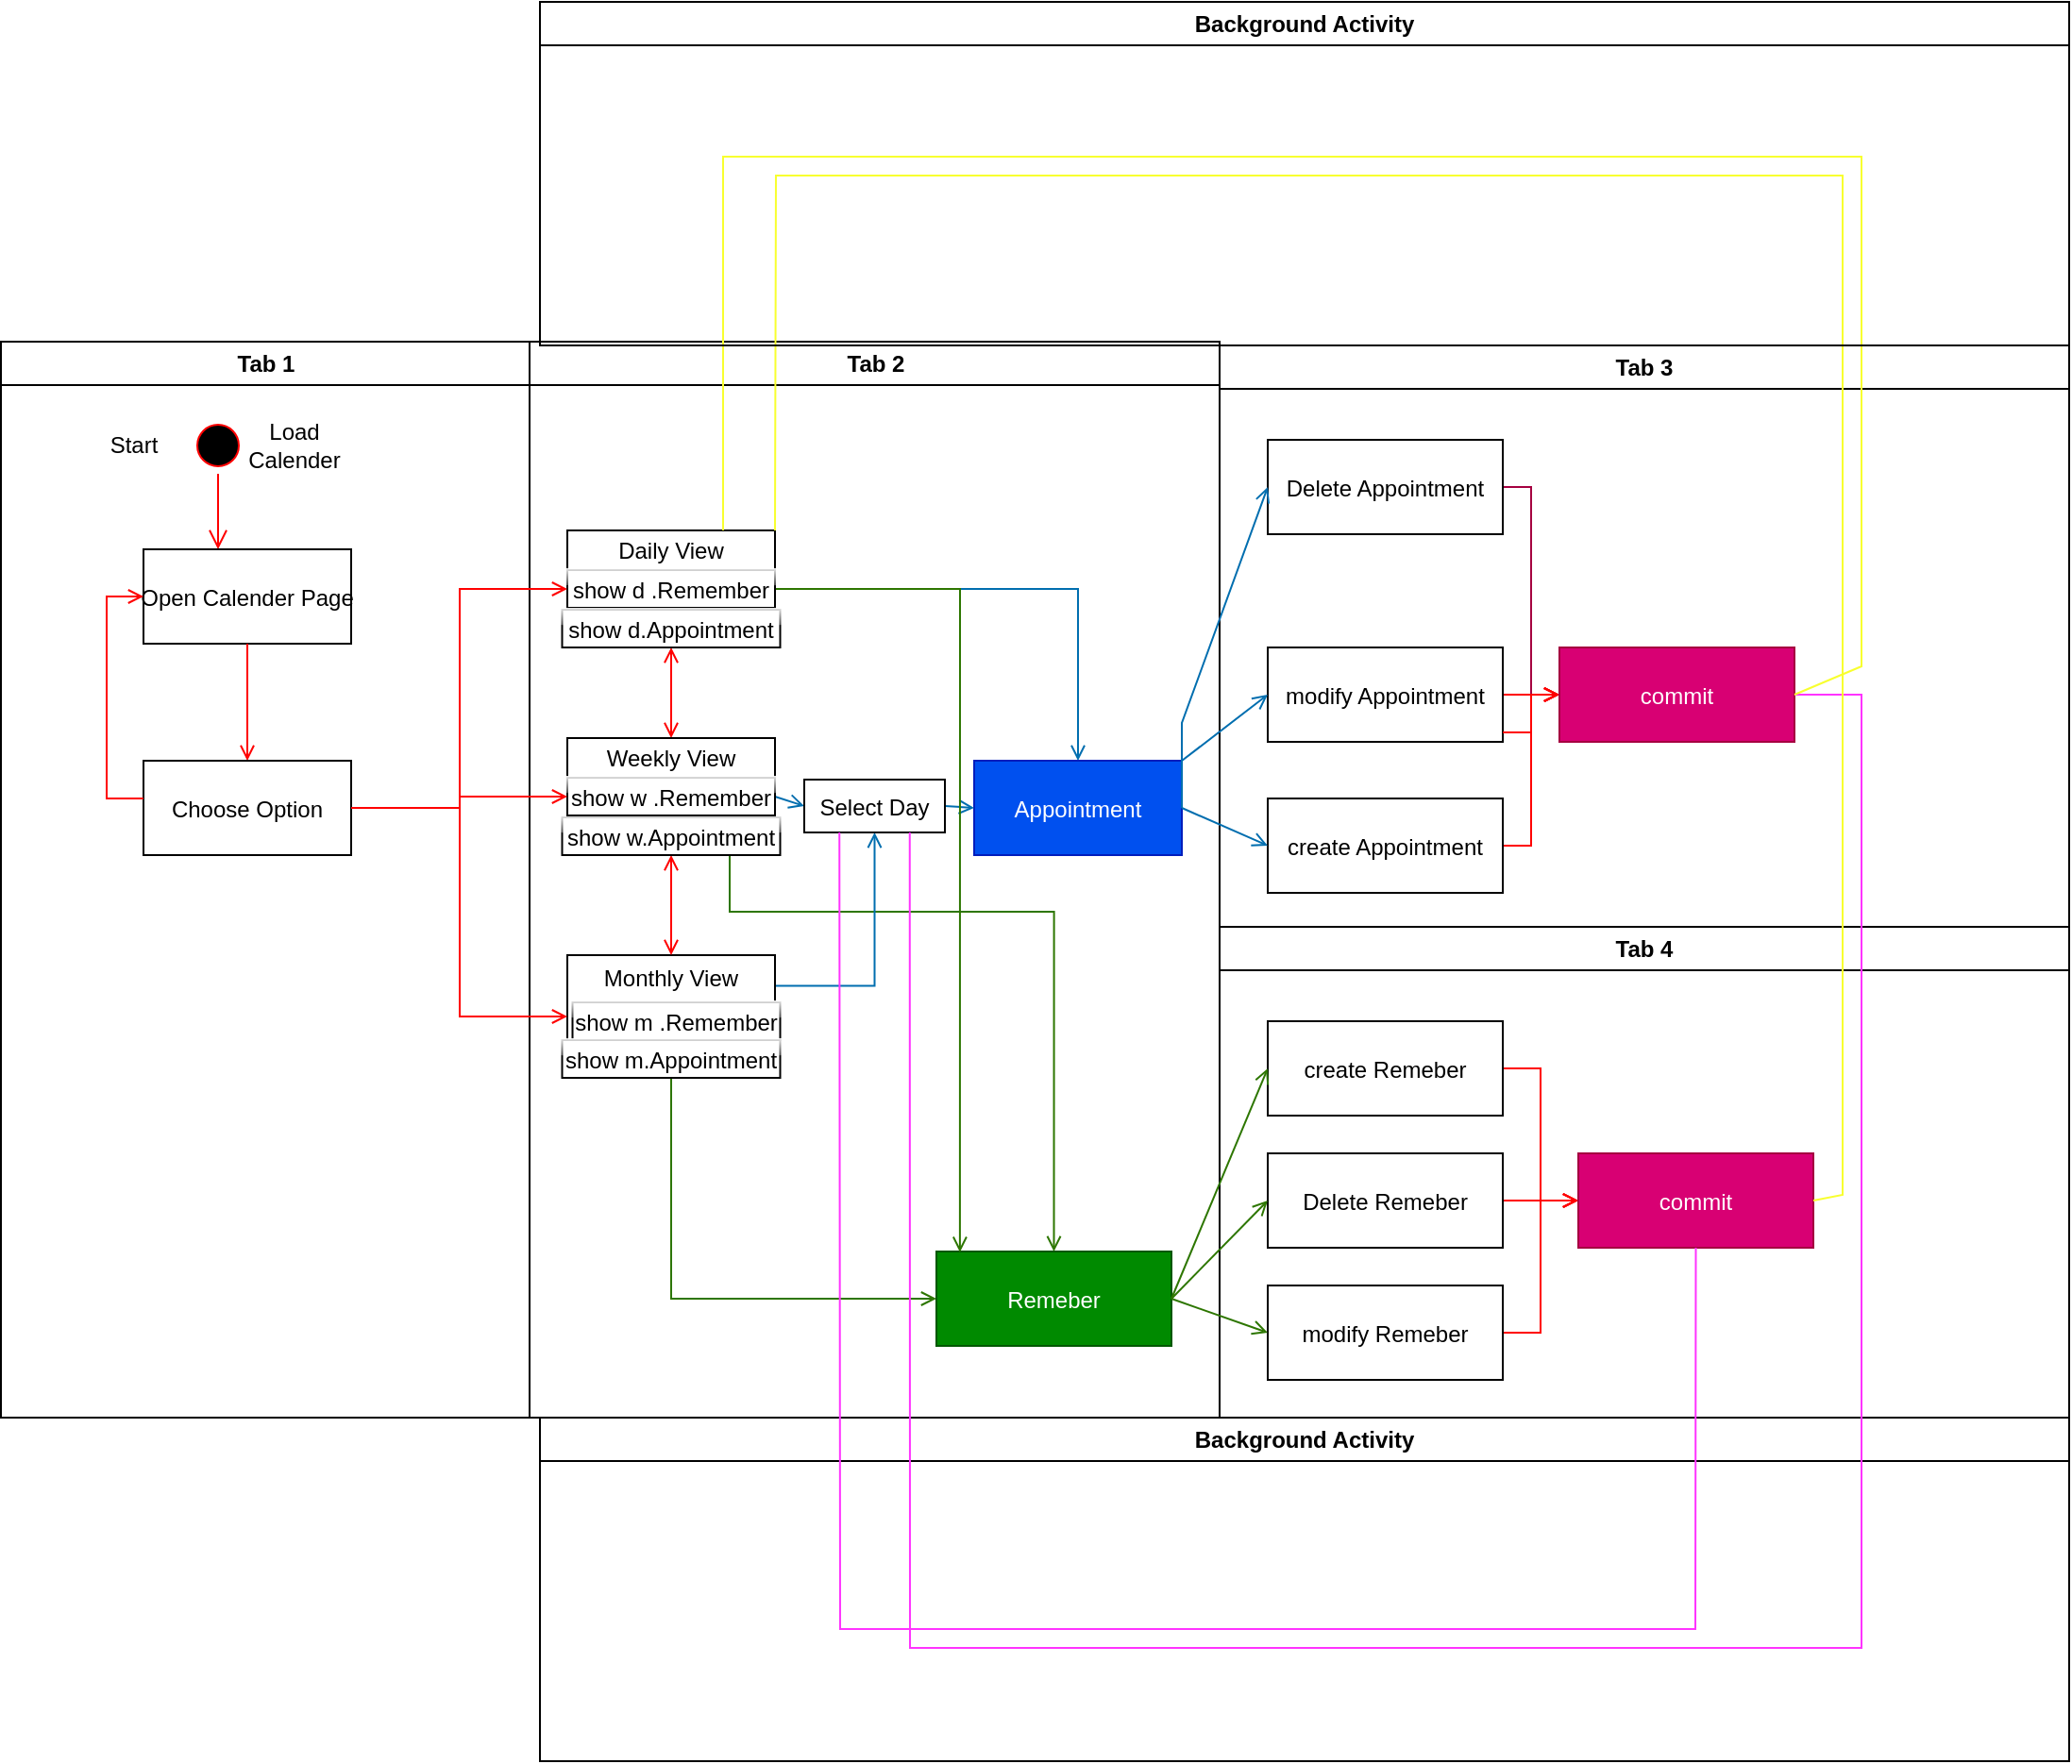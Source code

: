 <mxfile version="26.0.9">
  <diagram name="Page-1" id="e7e014a7-5840-1c2e-5031-d8a46d1fe8dd">
    <mxGraphModel dx="1034" dy="1311" grid="1" gridSize="10" guides="1" tooltips="1" connect="1" arrows="1" fold="1" page="1" pageScale="1" pageWidth="1169" pageHeight="826" background="none" math="0" shadow="0">
      <root>
        <mxCell id="0" />
        <mxCell id="1" parent="0" />
        <mxCell id="2" value="Tab 1" style="swimlane;whiteSpace=wrap" parent="1" vertex="1">
          <mxGeometry x="164.5" y="128" width="280" height="570" as="geometry" />
        </mxCell>
        <mxCell id="5" value="" style="ellipse;shape=startState;fillColor=#000000;strokeColor=#ff0000;" parent="2" vertex="1">
          <mxGeometry x="100" y="40" width="30" height="30" as="geometry" />
        </mxCell>
        <mxCell id="6" value="" style="edgeStyle=elbowEdgeStyle;elbow=horizontal;verticalAlign=bottom;endArrow=open;endSize=8;strokeColor=#FF0000;endFill=1;rounded=0" parent="2" source="5" target="7" edge="1">
          <mxGeometry x="100" y="40" as="geometry">
            <mxPoint x="115" y="110" as="targetPoint" />
          </mxGeometry>
        </mxCell>
        <mxCell id="7" value="Open Calender Page" style="" parent="2" vertex="1">
          <mxGeometry x="75.5" y="110" width="110" height="50" as="geometry" />
        </mxCell>
        <mxCell id="9" value="" style="endArrow=open;strokeColor=#FF0000;endFill=1;rounded=0;entryX=0.5;entryY=0;entryDx=0;entryDy=0;" parent="2" source="7" target="10" edge="1">
          <mxGeometry relative="1" as="geometry">
            <mxPoint x="130.5" y="220" as="targetPoint" />
          </mxGeometry>
        </mxCell>
        <mxCell id="10" value="Choose Option" style="" parent="2" vertex="1">
          <mxGeometry x="75.5" y="222" width="110" height="50" as="geometry" />
        </mxCell>
        <mxCell id="12" value="" style="edgeStyle=elbowEdgeStyle;elbow=horizontal;strokeColor=#FF0000;endArrow=open;endFill=1;rounded=0" parent="2" source="10" target="7" edge="1">
          <mxGeometry width="100" height="100" relative="1" as="geometry">
            <mxPoint x="160" y="290" as="sourcePoint" />
            <mxPoint x="260" y="190" as="targetPoint" />
            <Array as="points">
              <mxPoint x="56" y="242" />
            </Array>
          </mxGeometry>
        </mxCell>
        <mxCell id="VgjV9yt1iy1uQdXk4QUd-41" value="Load Calender" style="text;html=1;align=center;verticalAlign=middle;whiteSpace=wrap;rounded=0;" parent="2" vertex="1">
          <mxGeometry x="125.5" y="40" width="60" height="30" as="geometry" />
        </mxCell>
        <mxCell id="VgjV9yt1iy1uQdXk4QUd-42" value="Start" style="text;html=1;align=center;verticalAlign=middle;whiteSpace=wrap;rounded=0;" parent="2" vertex="1">
          <mxGeometry x="40" y="40" width="60" height="30" as="geometry" />
        </mxCell>
        <mxCell id="3" value="Tab 2" style="swimlane;whiteSpace=wrap" parent="1" vertex="1">
          <mxGeometry x="444.5" y="128" width="365.5" height="570" as="geometry" />
        </mxCell>
        <mxCell id="6F1Xavcu6w1pNTxPSGP4-24" style="edgeStyle=orthogonalEdgeStyle;shape=connector;rounded=0;orthogonalLoop=1;jettySize=auto;html=1;entryX=0.5;entryY=0;entryDx=0;entryDy=0;strokeColor=#006EAF;align=center;verticalAlign=middle;fontFamily=Helvetica;fontSize=11;fontColor=default;labelBackgroundColor=default;endArrow=open;endFill=1;fillColor=#1ba1e2;" parent="3" source="18" target="VgjV9yt1iy1uQdXk4QUd-48" edge="1">
          <mxGeometry relative="1" as="geometry" />
        </mxCell>
        <mxCell id="18" value="Daily View&#xa;&#xa;&#xa;" style="" parent="3" vertex="1">
          <mxGeometry x="20" y="100" width="110" height="62" as="geometry" />
        </mxCell>
        <mxCell id="VgjV9yt1iy1uQdXk4QUd-85" value="" style="edgeStyle=orthogonalEdgeStyle;rounded=0;orthogonalLoop=1;jettySize=auto;html=1;endArrow=open;endFill=0;strokeColor=#FF0000;startArrow=open;startFill=0;" parent="3" source="VgjV9yt1iy1uQdXk4QUd-44" target="18" edge="1">
          <mxGeometry relative="1" as="geometry" />
        </mxCell>
        <mxCell id="6F1Xavcu6w1pNTxPSGP4-26" style="edgeStyle=orthogonalEdgeStyle;shape=connector;rounded=0;orthogonalLoop=1;jettySize=auto;html=1;entryX=0.5;entryY=0;entryDx=0;entryDy=0;strokeColor=#2D7600;align=center;verticalAlign=middle;fontFamily=Helvetica;fontSize=11;fontColor=default;labelBackgroundColor=default;endArrow=open;endFill=1;fillColor=#60a917;" parent="3" source="VgjV9yt1iy1uQdXk4QUd-44" target="VgjV9yt1iy1uQdXk4QUd-65" edge="1">
          <mxGeometry relative="1" as="geometry">
            <Array as="points">
              <mxPoint x="106" y="302" />
              <mxPoint x="278" y="302" />
            </Array>
          </mxGeometry>
        </mxCell>
        <mxCell id="VgjV9yt1iy1uQdXk4QUd-44" value="Weekly View&#xa;&#xa;&#xa;" style="" parent="3" vertex="1">
          <mxGeometry x="20" y="210" width="110" height="62" as="geometry" />
        </mxCell>
        <mxCell id="6F1Xavcu6w1pNTxPSGP4-23" style="edgeStyle=orthogonalEdgeStyle;shape=connector;rounded=0;orthogonalLoop=1;jettySize=auto;html=1;strokeColor=#006EAF;align=center;verticalAlign=middle;fontFamily=Helvetica;fontSize=11;fontColor=default;labelBackgroundColor=default;endArrow=open;endFill=1;fillColor=#1ba1e2;exitX=1;exitY=0.25;exitDx=0;exitDy=0;" parent="3" source="VgjV9yt1iy1uQdXk4QUd-46" target="VgjV9yt1iy1uQdXk4QUd-94" edge="1">
          <mxGeometry relative="1" as="geometry" />
        </mxCell>
        <mxCell id="6F1Xavcu6w1pNTxPSGP4-25" style="edgeStyle=orthogonalEdgeStyle;shape=connector;rounded=0;orthogonalLoop=1;jettySize=auto;html=1;entryX=0;entryY=0.5;entryDx=0;entryDy=0;strokeColor=#2D7600;align=center;verticalAlign=middle;fontFamily=Helvetica;fontSize=11;fontColor=default;labelBackgroundColor=default;endArrow=open;endFill=1;fillColor=#60a917;exitX=0.5;exitY=1;exitDx=0;exitDy=0;" parent="3" source="VgjV9yt1iy1uQdXk4QUd-46" target="VgjV9yt1iy1uQdXk4QUd-65" edge="1">
          <mxGeometry relative="1" as="geometry">
            <Array as="points">
              <mxPoint x="75" y="507" />
            </Array>
          </mxGeometry>
        </mxCell>
        <mxCell id="VgjV9yt1iy1uQdXk4QUd-46" value="Monthly View&#xa;&#xa;&#xa;" style="" parent="3" vertex="1">
          <mxGeometry x="20" y="325" width="110" height="65" as="geometry" />
        </mxCell>
        <mxCell id="VgjV9yt1iy1uQdXk4QUd-48" value="Appointment" style="fillColor=#0050ef;fontColor=#ffffff;strokeColor=#001DBC;" parent="3" vertex="1">
          <mxGeometry x="235.5" y="222" width="110" height="50" as="geometry" />
        </mxCell>
        <mxCell id="VgjV9yt1iy1uQdXk4QUd-51" value="" style="endArrow=open;strokeColor=#006EAF;endFill=1;rounded=0;entryX=0;entryY=0.5;entryDx=0;entryDy=0;exitX=1;exitY=0.5;exitDx=0;exitDy=0;fillColor=#1ba1e2;" parent="3" source="VgjV9yt1iy1uQdXk4QUd-94" target="VgjV9yt1iy1uQdXk4QUd-48" edge="1">
          <mxGeometry relative="1" as="geometry">
            <mxPoint x="140" y="360" as="sourcePoint" />
            <mxPoint x="198" y="282" as="targetPoint" />
            <Array as="points" />
          </mxGeometry>
        </mxCell>
        <mxCell id="VgjV9yt1iy1uQdXk4QUd-65" value="Remeber" style="fillColor=#008a00;fontColor=#ffffff;strokeColor=#005700;" parent="3" vertex="1">
          <mxGeometry x="215.5" y="482" width="124.5" height="50" as="geometry" />
        </mxCell>
        <mxCell id="VgjV9yt1iy1uQdXk4QUd-84" value="" style="endArrow=open;html=1;rounded=0;exitX=0.5;exitY=0;exitDx=0;exitDy=0;entryX=0.5;entryY=1;entryDx=0;entryDy=0;endFill=0;strokeColor=#FF0000;startArrow=open;startFill=0;" parent="3" source="VgjV9yt1iy1uQdXk4QUd-46" target="VgjV9yt1iy1uQdXk4QUd-44" edge="1">
          <mxGeometry width="50" height="50" relative="1" as="geometry">
            <mxPoint x="185.5" y="342" as="sourcePoint" />
            <mxPoint x="235.5" y="292" as="targetPoint" />
          </mxGeometry>
        </mxCell>
        <mxCell id="6F1Xavcu6w1pNTxPSGP4-20" value="" style="endArrow=open;strokeColor=#006EAF;endFill=1;rounded=0;entryX=0;entryY=0.5;entryDx=0;entryDy=0;exitX=1;exitY=0.5;exitDx=0;exitDy=0;fillColor=#1ba1e2;" parent="3" source="VgjV9yt1iy1uQdXk4QUd-44" target="VgjV9yt1iy1uQdXk4QUd-94" edge="1">
          <mxGeometry relative="1" as="geometry">
            <mxPoint x="574.5" y="375" as="sourcePoint" />
            <mxPoint x="680.5" y="375" as="targetPoint" />
            <Array as="points" />
          </mxGeometry>
        </mxCell>
        <mxCell id="VgjV9yt1iy1uQdXk4QUd-94" value="Select Day" style="" parent="3" vertex="1">
          <mxGeometry x="145.5" y="232" width="74.5" height="28" as="geometry" />
        </mxCell>
        <mxCell id="6F1Xavcu6w1pNTxPSGP4-29" style="edgeStyle=orthogonalEdgeStyle;shape=connector;rounded=0;orthogonalLoop=1;jettySize=auto;html=1;entryX=0.1;entryY=0.008;entryDx=0;entryDy=0;entryPerimeter=0;strokeColor=#2D7600;align=center;verticalAlign=middle;fontFamily=Helvetica;fontSize=11;fontColor=default;labelBackgroundColor=default;endArrow=open;endFill=1;fillColor=#60a917;" parent="3" source="18" target="VgjV9yt1iy1uQdXk4QUd-65" edge="1">
          <mxGeometry relative="1" as="geometry" />
        </mxCell>
        <mxCell id="VgjV9yt1iy1uQdXk4QUd-66" value="show w.Appointment" style="glass=1;" parent="3" vertex="1">
          <mxGeometry x="17.25" y="252" width="115.5" height="20" as="geometry" />
        </mxCell>
        <mxCell id="VgjV9yt1iy1uQdXk4QUd-76" value="show w .Remember" style="rounded=0;glass=1;" parent="3" vertex="1">
          <mxGeometry x="20" y="231" width="110" height="20" as="geometry" />
        </mxCell>
        <mxCell id="6F1Xavcu6w1pNTxPSGP4-37" style="edgeStyle=elbowEdgeStyle;shape=connector;rounded=0;orthogonalLoop=1;jettySize=auto;elbow=horizontal;html=1;exitX=0.75;exitY=1;exitDx=0;exitDy=0;strokeColor=#FF0000;align=center;verticalAlign=middle;fontFamily=Helvetica;fontSize=11;fontColor=default;labelBackgroundColor=default;endArrow=open;endFill=1;" parent="3" source="VgjV9yt1iy1uQdXk4QUd-76" target="VgjV9yt1iy1uQdXk4QUd-76" edge="1">
          <mxGeometry relative="1" as="geometry" />
        </mxCell>
        <mxCell id="6F1Xavcu6w1pNTxPSGP4-38" value="show d .Remember" style="glass=1;" parent="3" vertex="1">
          <mxGeometry x="20" y="121" width="110" height="20" as="geometry" />
        </mxCell>
        <mxCell id="6F1Xavcu6w1pNTxPSGP4-39" value="show d.Appointment" style="glass=1;" parent="3" vertex="1">
          <mxGeometry x="17.25" y="142" width="115.5" height="20" as="geometry" />
        </mxCell>
        <mxCell id="6F1Xavcu6w1pNTxPSGP4-40" value="show m .Remember" style="glass=1;" parent="3" vertex="1">
          <mxGeometry x="22.75" y="350" width="110" height="20" as="geometry" />
        </mxCell>
        <mxCell id="6F1Xavcu6w1pNTxPSGP4-41" value="show m.Appointment" style="glass=1;" parent="3" vertex="1">
          <mxGeometry x="17.25" y="370" width="115.5" height="20" as="geometry" />
        </mxCell>
        <mxCell id="4" value="Tab 3" style="swimlane;whiteSpace=wrap" parent="1" vertex="1">
          <mxGeometry x="810" y="130" width="450" height="308" as="geometry" />
        </mxCell>
        <mxCell id="6F1Xavcu6w1pNTxPSGP4-45" style="edgeStyle=elbowEdgeStyle;shape=connector;rounded=0;orthogonalLoop=1;jettySize=auto;elbow=horizontal;html=1;entryX=0;entryY=0.5;entryDx=0;entryDy=0;strokeColor=#A50040;align=center;verticalAlign=middle;fontFamily=Helvetica;fontSize=11;fontColor=default;labelBackgroundColor=default;endArrow=open;endFill=1;fillColor=#d80073;" parent="4" source="VgjV9yt1iy1uQdXk4QUd-52" target="6F1Xavcu6w1pNTxPSGP4-43" edge="1">
          <mxGeometry relative="1" as="geometry" />
        </mxCell>
        <mxCell id="VgjV9yt1iy1uQdXk4QUd-52" value="Delete Appointment" style="" parent="4" vertex="1">
          <mxGeometry x="25.5" y="50" width="124.5" height="50" as="geometry" />
        </mxCell>
        <mxCell id="6F1Xavcu6w1pNTxPSGP4-46" style="edgeStyle=elbowEdgeStyle;shape=connector;rounded=0;orthogonalLoop=1;jettySize=auto;elbow=horizontal;html=1;strokeColor=#FF0000;align=center;verticalAlign=middle;fontFamily=Helvetica;fontSize=12;fontColor=#ffffff;labelBackgroundColor=default;endArrow=open;endFill=1;" parent="4" source="VgjV9yt1iy1uQdXk4QUd-53" target="6F1Xavcu6w1pNTxPSGP4-43" edge="1">
          <mxGeometry relative="1" as="geometry" />
        </mxCell>
        <mxCell id="VgjV9yt1iy1uQdXk4QUd-53" value="modify Appointment" style="" parent="4" vertex="1">
          <mxGeometry x="25.5" y="160" width="124.5" height="50" as="geometry" />
        </mxCell>
        <mxCell id="6F1Xavcu6w1pNTxPSGP4-47" style="edgeStyle=elbowEdgeStyle;shape=connector;rounded=0;orthogonalLoop=1;jettySize=auto;elbow=horizontal;html=1;entryX=0;entryY=0.5;entryDx=0;entryDy=0;strokeColor=#FF0000;align=center;verticalAlign=middle;fontFamily=Helvetica;fontSize=12;fontColor=#ffffff;labelBackgroundColor=default;endArrow=open;endFill=1;" parent="4" target="6F1Xavcu6w1pNTxPSGP4-43" edge="1">
          <mxGeometry relative="1" as="geometry">
            <mxPoint x="150" y="205" as="sourcePoint" />
          </mxGeometry>
        </mxCell>
        <mxCell id="6F1Xavcu6w1pNTxPSGP4-48" style="edgeStyle=elbowEdgeStyle;shape=connector;rounded=0;orthogonalLoop=1;jettySize=auto;elbow=horizontal;html=1;entryX=0;entryY=0.5;entryDx=0;entryDy=0;strokeColor=#FF0000;align=center;verticalAlign=middle;fontFamily=Helvetica;fontSize=12;fontColor=#ffffff;labelBackgroundColor=default;endArrow=open;endFill=1;" parent="4" source="VgjV9yt1iy1uQdXk4QUd-58" target="6F1Xavcu6w1pNTxPSGP4-43" edge="1">
          <mxGeometry relative="1" as="geometry" />
        </mxCell>
        <mxCell id="VgjV9yt1iy1uQdXk4QUd-58" value="create Appointment" style="" parent="4" vertex="1">
          <mxGeometry x="25.5" y="240" width="124.5" height="50" as="geometry" />
        </mxCell>
        <mxCell id="6F1Xavcu6w1pNTxPSGP4-43" value="commit" style="fillColor=#d80073;fontColor=#ffffff;strokeColor=#A50040;" parent="4" vertex="1">
          <mxGeometry x="180" y="160" width="124.5" height="50" as="geometry" />
        </mxCell>
        <mxCell id="VgjV9yt1iy1uQdXk4QUd-55" value="" style="endArrow=open;strokeColor=#006EAF;endFill=1;rounded=0;entryX=0;entryY=0.5;entryDx=0;entryDy=0;exitX=1;exitY=0.5;exitDx=0;exitDy=0;fillColor=#1ba1e2;" parent="1" source="VgjV9yt1iy1uQdXk4QUd-48" target="VgjV9yt1iy1uQdXk4QUd-52" edge="1">
          <mxGeometry relative="1" as="geometry">
            <mxPoint x="584.5" y="488" as="sourcePoint" />
            <mxPoint x="642.5" y="410" as="targetPoint" />
            <Array as="points">
              <mxPoint x="790" y="330" />
            </Array>
          </mxGeometry>
        </mxCell>
        <mxCell id="VgjV9yt1iy1uQdXk4QUd-56" value="" style="endArrow=open;strokeColor=#006EAF;endFill=1;rounded=0;entryX=0;entryY=0.5;entryDx=0;entryDy=0;exitX=1;exitY=0.5;exitDx=0;exitDy=0;fillColor=#1ba1e2;" parent="1" source="VgjV9yt1iy1uQdXk4QUd-48" target="VgjV9yt1iy1uQdXk4QUd-53" edge="1">
          <mxGeometry relative="1" as="geometry">
            <mxPoint x="725" y="385" as="sourcePoint" />
            <mxPoint x="760" y="245" as="targetPoint" />
            <Array as="points">
              <mxPoint x="790" y="350" />
            </Array>
          </mxGeometry>
        </mxCell>
        <mxCell id="VgjV9yt1iy1uQdXk4QUd-59" value="" style="endArrow=open;strokeColor=#006EAF;endFill=1;rounded=0;entryX=0;entryY=0.5;entryDx=0;entryDy=0;exitX=1;exitY=0.5;exitDx=0;exitDy=0;fillColor=#1ba1e2;" parent="1" source="VgjV9yt1iy1uQdXk4QUd-48" target="VgjV9yt1iy1uQdXk4QUd-58" edge="1">
          <mxGeometry relative="1" as="geometry">
            <mxPoint x="584.5" y="488" as="sourcePoint" />
            <mxPoint x="642.5" y="410" as="targetPoint" />
            <Array as="points" />
          </mxGeometry>
        </mxCell>
        <mxCell id="VgjV9yt1iy1uQdXk4QUd-72" value="Tab 4" style="swimlane;whiteSpace=wrap" parent="1" vertex="1">
          <mxGeometry x="810" y="438" width="450" height="260" as="geometry" />
        </mxCell>
        <mxCell id="6F1Xavcu6w1pNTxPSGP4-49" style="edgeStyle=elbowEdgeStyle;shape=connector;rounded=0;orthogonalLoop=1;jettySize=auto;elbow=horizontal;html=1;entryX=0;entryY=0.5;entryDx=0;entryDy=0;strokeColor=#FF0000;align=center;verticalAlign=middle;fontFamily=Helvetica;fontSize=12;fontColor=#ffffff;labelBackgroundColor=default;endArrow=open;endFill=1;" parent="VgjV9yt1iy1uQdXk4QUd-72" source="VgjV9yt1iy1uQdXk4QUd-75" target="6F1Xavcu6w1pNTxPSGP4-44" edge="1">
          <mxGeometry relative="1" as="geometry" />
        </mxCell>
        <mxCell id="VgjV9yt1iy1uQdXk4QUd-75" value="create Remeber" style="" parent="VgjV9yt1iy1uQdXk4QUd-72" vertex="1">
          <mxGeometry x="25.5" y="50" width="124.5" height="50" as="geometry" />
        </mxCell>
        <mxCell id="6F1Xavcu6w1pNTxPSGP4-50" style="edgeStyle=elbowEdgeStyle;shape=connector;rounded=0;orthogonalLoop=1;jettySize=auto;elbow=horizontal;html=1;strokeColor=#FF0000;align=center;verticalAlign=middle;fontFamily=Helvetica;fontSize=12;fontColor=#ffffff;labelBackgroundColor=default;endArrow=open;endFill=1;" parent="VgjV9yt1iy1uQdXk4QUd-72" source="VgjV9yt1iy1uQdXk4QUd-77" edge="1">
          <mxGeometry relative="1" as="geometry">
            <mxPoint x="190" y="145" as="targetPoint" />
          </mxGeometry>
        </mxCell>
        <mxCell id="VgjV9yt1iy1uQdXk4QUd-77" value="Delete Remeber" style="" parent="VgjV9yt1iy1uQdXk4QUd-72" vertex="1">
          <mxGeometry x="25.5" y="120" width="124.5" height="50" as="geometry" />
        </mxCell>
        <mxCell id="6F1Xavcu6w1pNTxPSGP4-51" style="edgeStyle=elbowEdgeStyle;shape=connector;rounded=0;orthogonalLoop=1;jettySize=auto;elbow=horizontal;html=1;entryX=0;entryY=0.5;entryDx=0;entryDy=0;strokeColor=#FF0000;align=center;verticalAlign=middle;fontFamily=Helvetica;fontSize=12;fontColor=#ffffff;labelBackgroundColor=default;endArrow=open;endFill=1;" parent="VgjV9yt1iy1uQdXk4QUd-72" source="VgjV9yt1iy1uQdXk4QUd-89" target="6F1Xavcu6w1pNTxPSGP4-44" edge="1">
          <mxGeometry relative="1" as="geometry" />
        </mxCell>
        <mxCell id="VgjV9yt1iy1uQdXk4QUd-89" value="modify Remeber" style="" parent="VgjV9yt1iy1uQdXk4QUd-72" vertex="1">
          <mxGeometry x="25.5" y="190" width="124.5" height="50" as="geometry" />
        </mxCell>
        <mxCell id="6F1Xavcu6w1pNTxPSGP4-44" value="commit" style="fillColor=#d80073;fontColor=#ffffff;strokeColor=#A50040;" parent="VgjV9yt1iy1uQdXk4QUd-72" vertex="1">
          <mxGeometry x="190" y="120" width="124.5" height="50" as="geometry" />
        </mxCell>
        <mxCell id="VgjV9yt1iy1uQdXk4QUd-87" value="" style="endArrow=none;html=1;rounded=0;entryX=1;entryY=0.5;entryDx=0;entryDy=0;exitX=0;exitY=0.5;exitDx=0;exitDy=0;strokeColor=#2D7600;endFill=0;startFill=0;startArrow=open;fillColor=#60a917;" parent="1" source="VgjV9yt1iy1uQdXk4QUd-75" target="VgjV9yt1iy1uQdXk4QUd-65" edge="1">
          <mxGeometry width="50" height="50" relative="1" as="geometry">
            <mxPoint x="630" y="570" as="sourcePoint" />
            <mxPoint x="680" y="520" as="targetPoint" />
          </mxGeometry>
        </mxCell>
        <mxCell id="VgjV9yt1iy1uQdXk4QUd-88" value="" style="endArrow=none;html=1;rounded=0;entryX=1;entryY=0.5;entryDx=0;entryDy=0;exitX=0;exitY=0.5;exitDx=0;exitDy=0;strokeColor=#2D7600;endFill=0;startFill=0;startArrow=open;fillColor=#60a917;" parent="1" source="VgjV9yt1iy1uQdXk4QUd-77" target="VgjV9yt1iy1uQdXk4QUd-65" edge="1">
          <mxGeometry width="50" height="50" relative="1" as="geometry">
            <mxPoint x="760" y="615" as="sourcePoint" />
            <mxPoint x="732" y="655" as="targetPoint" />
          </mxGeometry>
        </mxCell>
        <mxCell id="VgjV9yt1iy1uQdXk4QUd-90" value="" style="endArrow=none;html=1;rounded=0;entryX=1;entryY=0.5;entryDx=0;entryDy=0;exitX=0;exitY=0.5;exitDx=0;exitDy=0;strokeColor=#2D7600;endFill=0;startFill=0;startArrow=open;fillColor=#60a917;" parent="1" source="VgjV9yt1iy1uQdXk4QUd-89" target="VgjV9yt1iy1uQdXk4QUd-65" edge="1">
          <mxGeometry width="50" height="50" relative="1" as="geometry">
            <mxPoint x="846" y="685" as="sourcePoint" />
            <mxPoint x="795" y="645" as="targetPoint" />
          </mxGeometry>
        </mxCell>
        <mxCell id="6F1Xavcu6w1pNTxPSGP4-32" style="edgeStyle=elbowEdgeStyle;shape=connector;rounded=0;orthogonalLoop=1;jettySize=auto;elbow=horizontal;html=1;entryX=0;entryY=0.5;entryDx=0;entryDy=0;strokeColor=#FF0000;align=center;verticalAlign=middle;fontFamily=Helvetica;fontSize=11;fontColor=default;labelBackgroundColor=default;endArrow=open;endFill=1;" parent="1" source="10" target="18" edge="1">
          <mxGeometry relative="1" as="geometry" />
        </mxCell>
        <mxCell id="6F1Xavcu6w1pNTxPSGP4-33" style="edgeStyle=elbowEdgeStyle;shape=connector;rounded=0;orthogonalLoop=1;jettySize=auto;elbow=horizontal;html=1;entryX=0;entryY=0.5;entryDx=0;entryDy=0;strokeColor=#FF0000;align=center;verticalAlign=middle;fontFamily=Helvetica;fontSize=11;fontColor=default;labelBackgroundColor=default;endArrow=open;endFill=1;" parent="1" source="10" target="VgjV9yt1iy1uQdXk4QUd-44" edge="1">
          <mxGeometry relative="1" as="geometry" />
        </mxCell>
        <mxCell id="6F1Xavcu6w1pNTxPSGP4-34" style="edgeStyle=elbowEdgeStyle;shape=connector;rounded=0;orthogonalLoop=1;jettySize=auto;elbow=horizontal;html=1;entryX=0;entryY=0.5;entryDx=0;entryDy=0;strokeColor=#FF0000;align=center;verticalAlign=middle;fontFamily=Helvetica;fontSize=11;fontColor=default;labelBackgroundColor=default;endArrow=open;endFill=1;" parent="1" source="10" target="VgjV9yt1iy1uQdXk4QUd-46" edge="1">
          <mxGeometry relative="1" as="geometry" />
        </mxCell>
        <mxCell id="6F1Xavcu6w1pNTxPSGP4-52" value="Background Activity" style="swimlane;whiteSpace=wrap;startSize=23;" parent="1" vertex="1">
          <mxGeometry x="450" y="698" width="810" height="182" as="geometry" />
        </mxCell>
        <mxCell id="LbAcKan-rqgFiXSeJdfO-18" value="" style="endArrow=none;html=1;rounded=0;entryX=0.5;entryY=1;entryDx=0;entryDy=0;exitX=0.25;exitY=1;exitDx=0;exitDy=0;strokeColor=#FF33FF;" parent="1" source="VgjV9yt1iy1uQdXk4QUd-94" target="6F1Xavcu6w1pNTxPSGP4-44" edge="1">
          <mxGeometry width="50" height="50" relative="1" as="geometry">
            <mxPoint x="1062" y="790" as="sourcePoint" />
            <mxPoint x="960" y="560" as="targetPoint" />
            <Array as="points">
              <mxPoint x="609" y="810" />
              <mxPoint x="1062" y="810" />
            </Array>
          </mxGeometry>
        </mxCell>
        <mxCell id="LbAcKan-rqgFiXSeJdfO-19" value="" style="endArrow=none;html=1;rounded=0;entryX=1;entryY=0.5;entryDx=0;entryDy=0;exitX=0.75;exitY=1;exitDx=0;exitDy=0;strokeColor=#FF33FF;" parent="1" source="VgjV9yt1iy1uQdXk4QUd-94" target="6F1Xavcu6w1pNTxPSGP4-43" edge="1">
          <mxGeometry width="50" height="50" relative="1" as="geometry">
            <mxPoint x="1150" y="790" as="sourcePoint" />
            <mxPoint x="960" y="560" as="targetPoint" />
            <Array as="points">
              <mxPoint x="646" y="820" />
              <mxPoint x="1150" y="820" />
              <mxPoint x="1150" y="315" />
            </Array>
          </mxGeometry>
        </mxCell>
        <mxCell id="LbAcKan-rqgFiXSeJdfO-20" value="" style="endArrow=none;html=1;rounded=0;entryX=1;entryY=0.5;entryDx=0;entryDy=0;exitX=0.75;exitY=0;exitDx=0;exitDy=0;strokeColor=#F8FF2F;" parent="1" source="18" target="6F1Xavcu6w1pNTxPSGP4-43" edge="1">
          <mxGeometry width="50" height="50" relative="1" as="geometry">
            <mxPoint x="910" y="540" as="sourcePoint" />
            <mxPoint x="960" y="490" as="targetPoint" />
            <Array as="points">
              <mxPoint x="547" y="30" />
              <mxPoint x="1150" y="30" />
              <mxPoint x="1150" y="200" />
              <mxPoint x="1150" y="300" />
            </Array>
          </mxGeometry>
        </mxCell>
        <mxCell id="LbAcKan-rqgFiXSeJdfO-21" value="" style="endArrow=none;html=1;rounded=0;entryX=1;entryY=0.5;entryDx=0;entryDy=0;exitX=1;exitY=0;exitDx=0;exitDy=0;strokeColor=#F8FF2F;" parent="1" source="18" target="6F1Xavcu6w1pNTxPSGP4-44" edge="1">
          <mxGeometry width="50" height="50" relative="1" as="geometry">
            <mxPoint x="910" y="540" as="sourcePoint" />
            <mxPoint x="960" y="490" as="targetPoint" />
            <Array as="points">
              <mxPoint x="575" y="40" />
              <mxPoint x="1140" y="40" />
              <mxPoint x="1140" y="580" />
            </Array>
          </mxGeometry>
        </mxCell>
        <mxCell id="LbAcKan-rqgFiXSeJdfO-22" value="Background Activity" style="swimlane;whiteSpace=wrap;startSize=23;" parent="1" vertex="1">
          <mxGeometry x="450" y="-52" width="810" height="182" as="geometry" />
        </mxCell>
      </root>
    </mxGraphModel>
  </diagram>
</mxfile>
